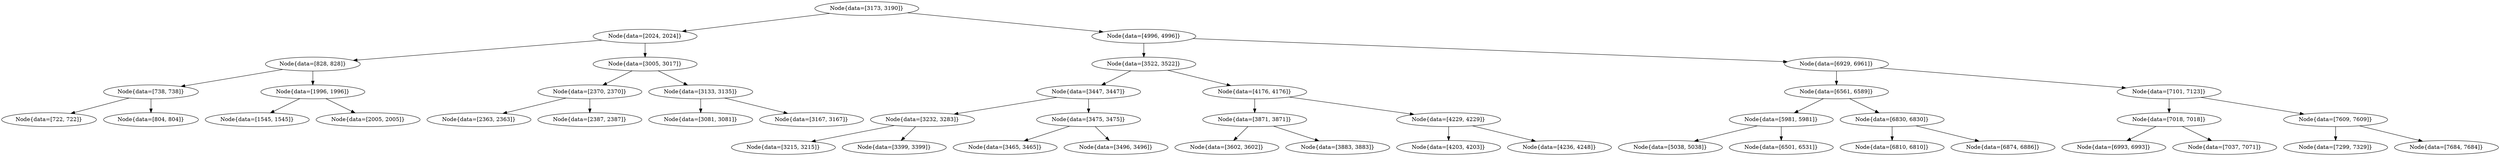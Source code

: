 digraph G{
1273165704 [label="Node{data=[3173, 3190]}"]
1273165704 -> 32742142
32742142 [label="Node{data=[2024, 2024]}"]
32742142 -> 339021883
339021883 [label="Node{data=[828, 828]}"]
339021883 -> 594935370
594935370 [label="Node{data=[738, 738]}"]
594935370 -> 2138510107
2138510107 [label="Node{data=[722, 722]}"]
594935370 -> 1657688673
1657688673 [label="Node{data=[804, 804]}"]
339021883 -> 1581658827
1581658827 [label="Node{data=[1996, 1996]}"]
1581658827 -> 1380778215
1380778215 [label="Node{data=[1545, 1545]}"]
1581658827 -> 358952574
358952574 [label="Node{data=[2005, 2005]}"]
32742142 -> 94911465
94911465 [label="Node{data=[3005, 3017]}"]
94911465 -> 1788314109
1788314109 [label="Node{data=[2370, 2370]}"]
1788314109 -> 1357377136
1357377136 [label="Node{data=[2363, 2363]}"]
1788314109 -> 1817001164
1817001164 [label="Node{data=[2387, 2387]}"]
94911465 -> 679359967
679359967 [label="Node{data=[3133, 3135]}"]
679359967 -> 2125513028
2125513028 [label="Node{data=[3081, 3081]}"]
679359967 -> 298529932
298529932 [label="Node{data=[3167, 3167]}"]
1273165704 -> 342216997
342216997 [label="Node{data=[4996, 4996]}"]
342216997 -> 1298980539
1298980539 [label="Node{data=[3522, 3522]}"]
1298980539 -> 892243123
892243123 [label="Node{data=[3447, 3447]}"]
892243123 -> 2106171854
2106171854 [label="Node{data=[3232, 3283]}"]
2106171854 -> 1205844899
1205844899 [label="Node{data=[3215, 3215]}"]
2106171854 -> 1819098341
1819098341 [label="Node{data=[3399, 3399]}"]
892243123 -> 770145999
770145999 [label="Node{data=[3475, 3475]}"]
770145999 -> 491793772
491793772 [label="Node{data=[3465, 3465]}"]
770145999 -> 661163974
661163974 [label="Node{data=[3496, 3496]}"]
1298980539 -> 577181146
577181146 [label="Node{data=[4176, 4176]}"]
577181146 -> 878712415
878712415 [label="Node{data=[3871, 3871]}"]
878712415 -> 684160754
684160754 [label="Node{data=[3602, 3602]}"]
878712415 -> 1270012563
1270012563 [label="Node{data=[3883, 3883]}"]
577181146 -> 1373757434
1373757434 [label="Node{data=[4229, 4229]}"]
1373757434 -> 1703410039
1703410039 [label="Node{data=[4203, 4203]}"]
1373757434 -> 1994679251
1994679251 [label="Node{data=[4236, 4248]}"]
342216997 -> 727665118
727665118 [label="Node{data=[6929, 6961]}"]
727665118 -> 1956531520
1956531520 [label="Node{data=[6561, 6589]}"]
1956531520 -> 780685029
780685029 [label="Node{data=[5981, 5981]}"]
780685029 -> 2066172444
2066172444 [label="Node{data=[5038, 5038]}"]
780685029 -> 711453983
711453983 [label="Node{data=[6501, 6531]}"]
1956531520 -> 739594590
739594590 [label="Node{data=[6830, 6830]}"]
739594590 -> 1082580319
1082580319 [label="Node{data=[6810, 6810]}"]
739594590 -> 28317945
28317945 [label="Node{data=[6874, 6886]}"]
727665118 -> 346690245
346690245 [label="Node{data=[7101, 7123]}"]
346690245 -> 305348271
305348271 [label="Node{data=[7018, 7018]}"]
305348271 -> 1688823187
1688823187 [label="Node{data=[6993, 6993]}"]
305348271 -> 1709166127
1709166127 [label="Node{data=[7037, 7071]}"]
346690245 -> 556254315
556254315 [label="Node{data=[7609, 7609]}"]
556254315 -> 719999142
719999142 [label="Node{data=[7299, 7329]}"]
556254315 -> 88096149
88096149 [label="Node{data=[7684, 7684]}"]
}
